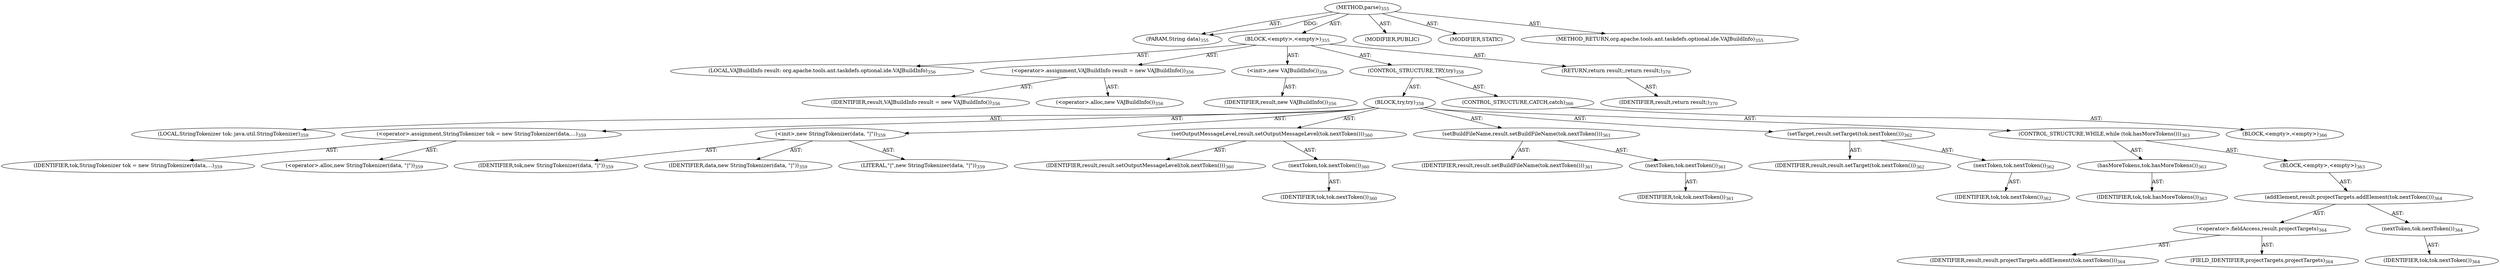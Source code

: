digraph "parse" {  
"111669149720" [label = <(METHOD,parse)<SUB>355</SUB>> ]
"115964117040" [label = <(PARAM,String data)<SUB>355</SUB>> ]
"25769803810" [label = <(BLOCK,&lt;empty&gt;,&lt;empty&gt;)<SUB>355</SUB>> ]
"94489280518" [label = <(LOCAL,VAJBuildInfo result: org.apache.tools.ant.taskdefs.optional.ide.VAJBuildInfo)<SUB>356</SUB>> ]
"30064771177" [label = <(&lt;operator&gt;.assignment,VAJBuildInfo result = new VAJBuildInfo())<SUB>356</SUB>> ]
"68719476839" [label = <(IDENTIFIER,result,VAJBuildInfo result = new VAJBuildInfo())<SUB>356</SUB>> ]
"30064771178" [label = <(&lt;operator&gt;.alloc,new VAJBuildInfo())<SUB>356</SUB>> ]
"30064771179" [label = <(&lt;init&gt;,new VAJBuildInfo())<SUB>356</SUB>> ]
"68719476840" [label = <(IDENTIFIER,result,new VAJBuildInfo())<SUB>356</SUB>> ]
"47244640265" [label = <(CONTROL_STRUCTURE,TRY,try)<SUB>358</SUB>> ]
"25769803811" [label = <(BLOCK,try,try)<SUB>358</SUB>> ]
"94489280519" [label = <(LOCAL,StringTokenizer tok: java.util.StringTokenizer)<SUB>359</SUB>> ]
"30064771180" [label = <(&lt;operator&gt;.assignment,StringTokenizer tok = new StringTokenizer(data,...)<SUB>359</SUB>> ]
"68719476841" [label = <(IDENTIFIER,tok,StringTokenizer tok = new StringTokenizer(data,...)<SUB>359</SUB>> ]
"30064771181" [label = <(&lt;operator&gt;.alloc,new StringTokenizer(data, &quot;|&quot;))<SUB>359</SUB>> ]
"30064771182" [label = <(&lt;init&gt;,new StringTokenizer(data, &quot;|&quot;))<SUB>359</SUB>> ]
"68719476842" [label = <(IDENTIFIER,tok,new StringTokenizer(data, &quot;|&quot;))<SUB>359</SUB>> ]
"68719476843" [label = <(IDENTIFIER,data,new StringTokenizer(data, &quot;|&quot;))<SUB>359</SUB>> ]
"90194313228" [label = <(LITERAL,&quot;|&quot;,new StringTokenizer(data, &quot;|&quot;))<SUB>359</SUB>> ]
"30064771183" [label = <(setOutputMessageLevel,result.setOutputMessageLevel(tok.nextToken()))<SUB>360</SUB>> ]
"68719476844" [label = <(IDENTIFIER,result,result.setOutputMessageLevel(tok.nextToken()))<SUB>360</SUB>> ]
"30064771184" [label = <(nextToken,tok.nextToken())<SUB>360</SUB>> ]
"68719476845" [label = <(IDENTIFIER,tok,tok.nextToken())<SUB>360</SUB>> ]
"30064771185" [label = <(setBuildFileName,result.setBuildFileName(tok.nextToken()))<SUB>361</SUB>> ]
"68719476846" [label = <(IDENTIFIER,result,result.setBuildFileName(tok.nextToken()))<SUB>361</SUB>> ]
"30064771186" [label = <(nextToken,tok.nextToken())<SUB>361</SUB>> ]
"68719476847" [label = <(IDENTIFIER,tok,tok.nextToken())<SUB>361</SUB>> ]
"30064771187" [label = <(setTarget,result.setTarget(tok.nextToken()))<SUB>362</SUB>> ]
"68719476848" [label = <(IDENTIFIER,result,result.setTarget(tok.nextToken()))<SUB>362</SUB>> ]
"30064771188" [label = <(nextToken,tok.nextToken())<SUB>362</SUB>> ]
"68719476849" [label = <(IDENTIFIER,tok,tok.nextToken())<SUB>362</SUB>> ]
"47244640266" [label = <(CONTROL_STRUCTURE,WHILE,while (tok.hasMoreTokens()))<SUB>363</SUB>> ]
"30064771189" [label = <(hasMoreTokens,tok.hasMoreTokens())<SUB>363</SUB>> ]
"68719476850" [label = <(IDENTIFIER,tok,tok.hasMoreTokens())<SUB>363</SUB>> ]
"25769803812" [label = <(BLOCK,&lt;empty&gt;,&lt;empty&gt;)<SUB>363</SUB>> ]
"30064771190" [label = <(addElement,result.projectTargets.addElement(tok.nextToken()))<SUB>364</SUB>> ]
"30064771191" [label = <(&lt;operator&gt;.fieldAccess,result.projectTargets)<SUB>364</SUB>> ]
"68719476851" [label = <(IDENTIFIER,result,result.projectTargets.addElement(tok.nextToken()))<SUB>364</SUB>> ]
"55834574876" [label = <(FIELD_IDENTIFIER,projectTargets,projectTargets)<SUB>364</SUB>> ]
"30064771192" [label = <(nextToken,tok.nextToken())<SUB>364</SUB>> ]
"68719476852" [label = <(IDENTIFIER,tok,tok.nextToken())<SUB>364</SUB>> ]
"47244640267" [label = <(CONTROL_STRUCTURE,CATCH,catch)<SUB>366</SUB>> ]
"25769803813" [label = <(BLOCK,&lt;empty&gt;,&lt;empty&gt;)<SUB>366</SUB>> ]
"146028888075" [label = <(RETURN,return result;,return result;)<SUB>370</SUB>> ]
"68719476853" [label = <(IDENTIFIER,result,return result;)<SUB>370</SUB>> ]
"133143986236" [label = <(MODIFIER,PUBLIC)> ]
"133143986237" [label = <(MODIFIER,STATIC)> ]
"128849018904" [label = <(METHOD_RETURN,org.apache.tools.ant.taskdefs.optional.ide.VAJBuildInfo)<SUB>355</SUB>> ]
  "111669149720" -> "115964117040"  [ label = "AST: "] 
  "111669149720" -> "25769803810"  [ label = "AST: "] 
  "111669149720" -> "133143986236"  [ label = "AST: "] 
  "111669149720" -> "133143986237"  [ label = "AST: "] 
  "111669149720" -> "128849018904"  [ label = "AST: "] 
  "25769803810" -> "94489280518"  [ label = "AST: "] 
  "25769803810" -> "30064771177"  [ label = "AST: "] 
  "25769803810" -> "30064771179"  [ label = "AST: "] 
  "25769803810" -> "47244640265"  [ label = "AST: "] 
  "25769803810" -> "146028888075"  [ label = "AST: "] 
  "30064771177" -> "68719476839"  [ label = "AST: "] 
  "30064771177" -> "30064771178"  [ label = "AST: "] 
  "30064771179" -> "68719476840"  [ label = "AST: "] 
  "47244640265" -> "25769803811"  [ label = "AST: "] 
  "47244640265" -> "47244640267"  [ label = "AST: "] 
  "25769803811" -> "94489280519"  [ label = "AST: "] 
  "25769803811" -> "30064771180"  [ label = "AST: "] 
  "25769803811" -> "30064771182"  [ label = "AST: "] 
  "25769803811" -> "30064771183"  [ label = "AST: "] 
  "25769803811" -> "30064771185"  [ label = "AST: "] 
  "25769803811" -> "30064771187"  [ label = "AST: "] 
  "25769803811" -> "47244640266"  [ label = "AST: "] 
  "30064771180" -> "68719476841"  [ label = "AST: "] 
  "30064771180" -> "30064771181"  [ label = "AST: "] 
  "30064771182" -> "68719476842"  [ label = "AST: "] 
  "30064771182" -> "68719476843"  [ label = "AST: "] 
  "30064771182" -> "90194313228"  [ label = "AST: "] 
  "30064771183" -> "68719476844"  [ label = "AST: "] 
  "30064771183" -> "30064771184"  [ label = "AST: "] 
  "30064771184" -> "68719476845"  [ label = "AST: "] 
  "30064771185" -> "68719476846"  [ label = "AST: "] 
  "30064771185" -> "30064771186"  [ label = "AST: "] 
  "30064771186" -> "68719476847"  [ label = "AST: "] 
  "30064771187" -> "68719476848"  [ label = "AST: "] 
  "30064771187" -> "30064771188"  [ label = "AST: "] 
  "30064771188" -> "68719476849"  [ label = "AST: "] 
  "47244640266" -> "30064771189"  [ label = "AST: "] 
  "47244640266" -> "25769803812"  [ label = "AST: "] 
  "30064771189" -> "68719476850"  [ label = "AST: "] 
  "25769803812" -> "30064771190"  [ label = "AST: "] 
  "30064771190" -> "30064771191"  [ label = "AST: "] 
  "30064771190" -> "30064771192"  [ label = "AST: "] 
  "30064771191" -> "68719476851"  [ label = "AST: "] 
  "30064771191" -> "55834574876"  [ label = "AST: "] 
  "30064771192" -> "68719476852"  [ label = "AST: "] 
  "47244640267" -> "25769803813"  [ label = "AST: "] 
  "146028888075" -> "68719476853"  [ label = "AST: "] 
  "111669149720" -> "115964117040"  [ label = "DDG: "] 
}
